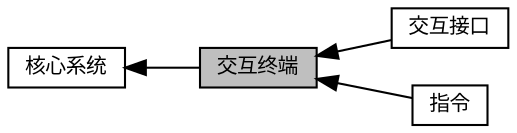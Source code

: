digraph "交互终端"
{
  edge [fontname="Helvetica",fontsize="10",labelfontname="Helvetica",labelfontsize="10"];
  node [fontname="Helvetica",fontsize="10",shape=box];
  rankdir=LR;
  Node1 [label="交互终端",height=0.2,width=0.4,color="black", fillcolor="grey75", style="filled", fontcolor="black",tooltip=" "];
  Node2 [label="核心系统",height=0.2,width=0.4,color="black", fillcolor="white", style="filled",URL="$group__sys.html",tooltip=" "];
  Node3 [label="交互接口",height=0.2,width=0.4,color="black", fillcolor="white", style="filled",URL="$group__io.html",tooltip=" "];
  Node4 [label="指令",height=0.2,width=0.4,color="black", fillcolor="white", style="filled",URL="$group__cmd.html",tooltip=" "];
  Node2->Node1 [shape=plaintext, dir="back", style="solid"];
  Node1->Node3 [shape=plaintext, dir="back", style="solid"];
  Node1->Node4 [shape=plaintext, dir="back", style="solid"];
}
